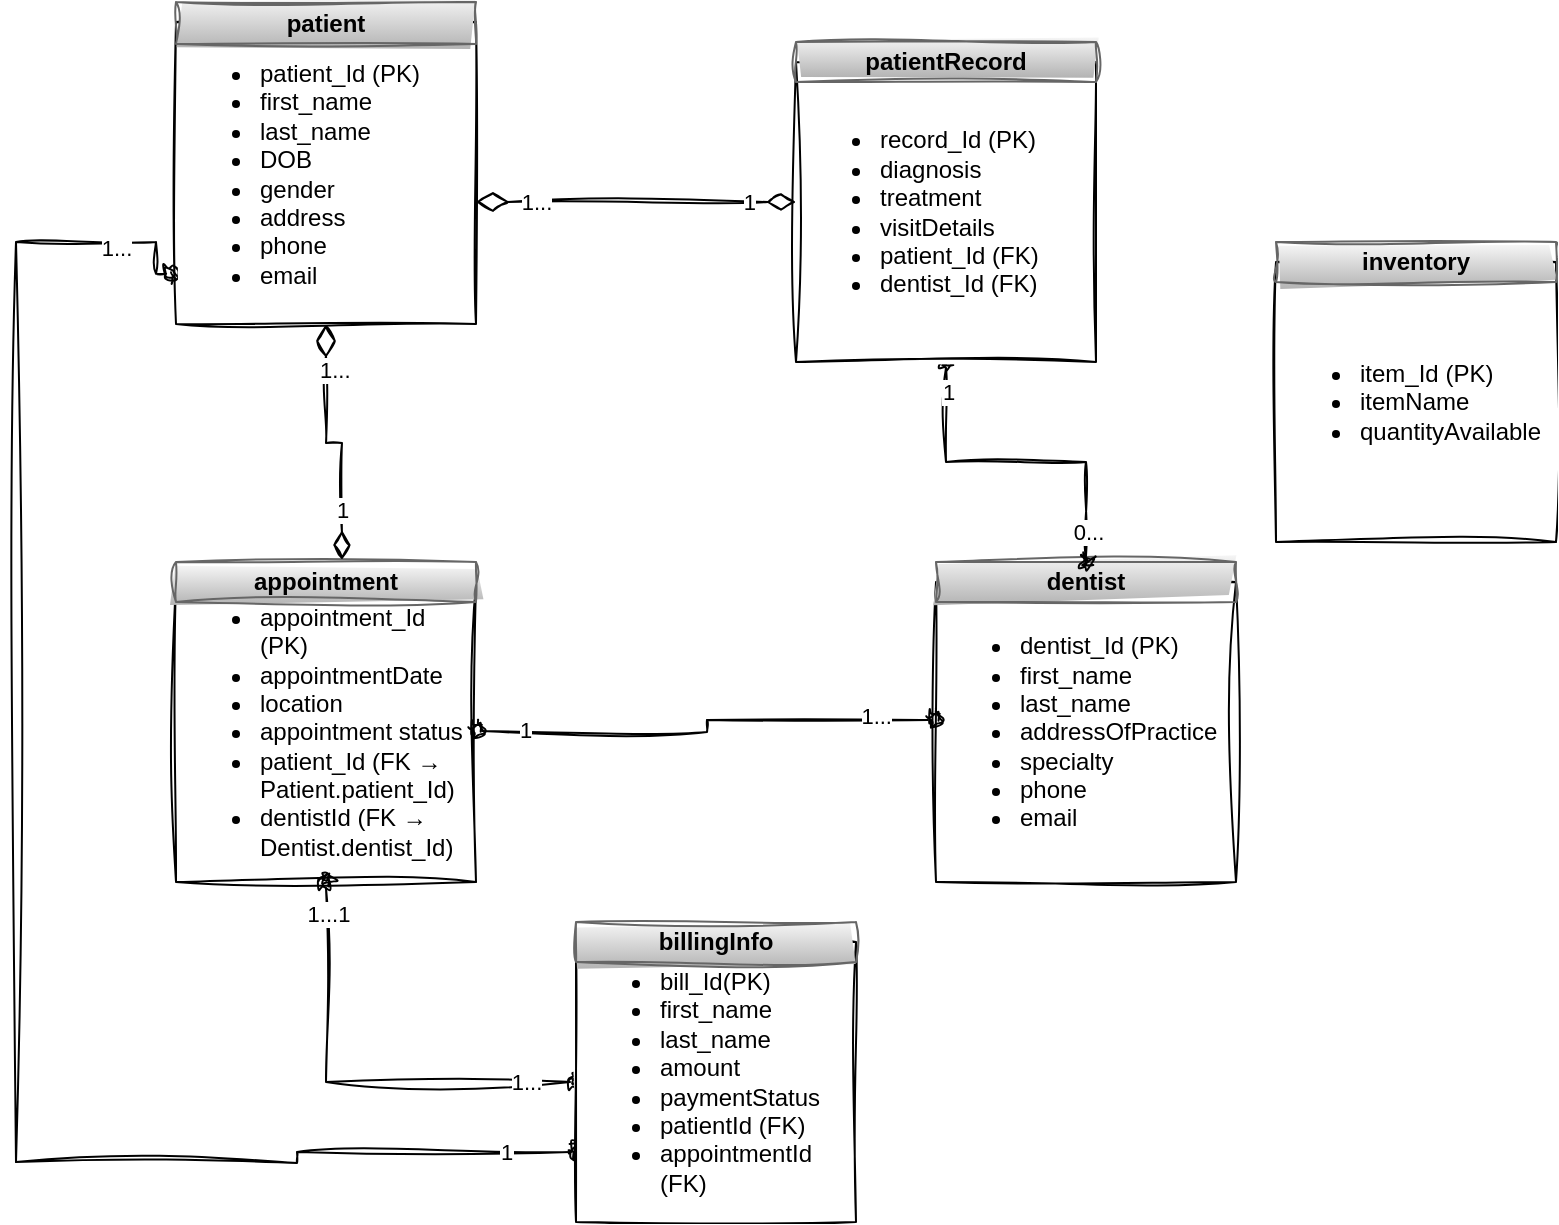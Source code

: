 <mxfile version="26.0.16">
  <diagram name="Page-1" id="0783ab3e-0a74-02c8-0abd-f7b4e66b4bec">
    <mxGraphModel dx="880" dy="472" grid="1" gridSize="10" guides="1" tooltips="1" connect="1" arrows="1" fold="1" page="1" pageScale="1" pageWidth="1169" pageHeight="827" background="#ffffff" math="0" shadow="0" adaptiveColors="auto">
      <root>
        <mxCell id="0" />
        <mxCell id="1" parent="0" />
        <mxCell id="nWddZsHLZyRrroF07stJ-41" style="edgeStyle=orthogonalEdgeStyle;rounded=0;orthogonalLoop=1;jettySize=auto;html=1;exitX=-0.013;exitY=0.834;exitDx=0;exitDy=0;endArrow=none;startFill=0;startArrow=oval;exitPerimeter=0;sketch=1;curveFitting=1;jiggle=2;" parent="1" source="nWddZsHLZyRrroF07stJ-1" edge="1">
          <mxGeometry relative="1" as="geometry">
            <mxPoint x="220" y="690" as="targetPoint" />
            <Array as="points">
              <mxPoint x="290" y="246" />
              <mxPoint x="290" y="230" />
              <mxPoint x="220" y="230" />
            </Array>
            <mxPoint x="280" y="270.5" as="sourcePoint" />
          </mxGeometry>
        </mxCell>
        <mxCell id="nWddZsHLZyRrroF07stJ-46" value="1..." style="edgeLabel;html=1;align=center;verticalAlign=middle;resizable=0;points=[];rounded=0;sketch=1;curveFitting=1;jiggle=2;" parent="nWddZsHLZyRrroF07stJ-41" vertex="1" connectable="0">
          <mxGeometry x="-0.929" y="-1" relative="1" as="geometry">
            <mxPoint x="-21" y="-2" as="offset" />
          </mxGeometry>
        </mxCell>
        <mxCell id="nWddZsHLZyRrroF07stJ-1" value="&lt;ul&gt;&lt;li&gt;patient_Id (PK)&lt;/li&gt;&lt;li&gt;first_name&lt;/li&gt;&lt;li&gt;last_name&lt;/li&gt;&lt;li&gt;DOB&lt;/li&gt;&lt;li&gt;gender&lt;/li&gt;&lt;li&gt;address&lt;/li&gt;&lt;li&gt;phone&lt;/li&gt;&lt;li&gt;email&lt;/li&gt;&lt;/ul&gt;" style="whiteSpace=wrap;html=1;aspect=fixed;align=left;rounded=0;sketch=1;curveFitting=1;jiggle=2;" parent="1" vertex="1">
          <mxGeometry x="300" y="120" width="150" height="151" as="geometry" />
        </mxCell>
        <mxCell id="nWddZsHLZyRrroF07stJ-2" value="&lt;b&gt;patient&lt;/b&gt;" style="rounded=0;whiteSpace=wrap;html=1;fillColor=#f5f5f5;strokeColor=#666666;gradientColor=#b3b3b3;sketch=1;curveFitting=1;jiggle=2;" parent="1" vertex="1">
          <mxGeometry x="300" y="110" width="150" height="21" as="geometry" />
        </mxCell>
        <mxCell id="nWddZsHLZyRrroF07stJ-3" value="&lt;ul&gt;&lt;li&gt;dentist_Id (PK)&lt;/li&gt;&lt;li&gt;first_name&lt;/li&gt;&lt;li&gt;last_name&lt;/li&gt;&lt;li&gt;addressOfPractice&lt;/li&gt;&lt;li&gt;specialty&lt;/li&gt;&lt;li&gt;phone&lt;/li&gt;&lt;li&gt;email&lt;/li&gt;&lt;/ul&gt;" style="whiteSpace=wrap;html=1;aspect=fixed;align=left;rounded=0;sketch=1;curveFitting=1;jiggle=2;" parent="1" vertex="1">
          <mxGeometry x="680" y="400" width="150" height="150" as="geometry" />
        </mxCell>
        <mxCell id="nWddZsHLZyRrroF07stJ-4" value="&lt;b&gt;dentist&lt;/b&gt;" style="rounded=0;whiteSpace=wrap;html=1;fillColor=#f5f5f5;gradientColor=#b3b3b3;strokeColor=#666666;sketch=1;curveFitting=1;jiggle=2;" parent="1" vertex="1">
          <mxGeometry x="680" y="390" width="150" height="20" as="geometry" />
        </mxCell>
        <mxCell id="nWddZsHLZyRrroF07stJ-5" value="&lt;ul&gt;&lt;li&gt;&lt;span style=&quot;background-color: transparent; color: light-dark(rgb(0, 0, 0), rgb(255, 255, 255));&quot; data-end=&quot;608&quot; data-start=&quot;591&quot;&gt;appointment_Id&lt;/span&gt;&lt;span style=&quot;background-color: transparent; color: light-dark(rgb(0, 0, 0), rgb(255, 255, 255));&quot;&gt; (PK)&lt;/span&gt;&lt;/li&gt;&lt;li&gt;&lt;span style=&quot;background-color: transparent; color: light-dark(rgb(0, 0, 0), rgb(255, 255, 255));&quot;&gt;appointmentDate&lt;/span&gt;&lt;/li&gt;&lt;li&gt;&lt;span style=&quot;background-color: transparent; color: light-dark(rgb(0, 0, 0), rgb(255, 255, 255));&quot;&gt;location&lt;/span&gt;&lt;/li&gt;&lt;li&gt;&lt;span style=&quot;background-color: transparent; color: light-dark(rgb(0, 0, 0), rgb(255, 255, 255));&quot;&gt;appointment status&lt;/span&gt;&lt;/li&gt;&lt;li&gt;&lt;span style=&quot;background-color: transparent; color: light-dark(rgb(0, 0, 0), rgb(255, 255, 255));&quot;&gt;patient_Id (FK → Patient.patient_Id)&lt;/span&gt;&lt;/li&gt;&lt;li&gt;&lt;span style=&quot;background-color: transparent; color: light-dark(rgb(0, 0, 0), rgb(255, 255, 255));&quot;&gt;dentistId (FK → Dentist.dentist_Id)&lt;/span&gt;&lt;/li&gt;&lt;/ul&gt;" style="whiteSpace=wrap;html=1;aspect=fixed;align=left;rounded=0;sketch=1;curveFitting=1;jiggle=2;" parent="1" vertex="1">
          <mxGeometry x="300" y="400" width="150" height="150" as="geometry" />
        </mxCell>
        <mxCell id="nWddZsHLZyRrroF07stJ-6" value="&lt;b&gt;appointment&lt;/b&gt;" style="rounded=0;whiteSpace=wrap;html=1;fillColor=#f5f5f5;gradientColor=#b3b3b3;strokeColor=#666666;sketch=1;curveFitting=1;jiggle=2;" parent="1" vertex="1">
          <mxGeometry x="300" y="390" width="150" height="20" as="geometry" />
        </mxCell>
        <mxCell id="nWddZsHLZyRrroF07stJ-36" style="edgeStyle=orthogonalEdgeStyle;rounded=0;orthogonalLoop=1;jettySize=auto;html=1;exitX=0.5;exitY=1;exitDx=0;exitDy=0;entryX=0.5;entryY=0;entryDx=0;entryDy=0;endArrow=oval;endFill=0;startArrow=oval;startFill=0;sketch=1;curveFitting=1;jiggle=2;" parent="1" source="nWddZsHLZyRrroF07stJ-8" target="nWddZsHLZyRrroF07stJ-4" edge="1">
          <mxGeometry relative="1" as="geometry" />
        </mxCell>
        <mxCell id="nWddZsHLZyRrroF07stJ-37" value="1" style="edgeLabel;html=1;align=center;verticalAlign=middle;resizable=0;points=[];rounded=0;sketch=1;curveFitting=1;jiggle=2;" parent="nWddZsHLZyRrroF07stJ-36" vertex="1" connectable="0">
          <mxGeometry x="-0.826" y="1" relative="1" as="geometry">
            <mxPoint as="offset" />
          </mxGeometry>
        </mxCell>
        <mxCell id="nWddZsHLZyRrroF07stJ-38" value="0..." style="edgeLabel;html=1;align=center;verticalAlign=middle;resizable=0;points=[];rounded=0;sketch=1;curveFitting=1;jiggle=2;" parent="nWddZsHLZyRrroF07stJ-36" vertex="1" connectable="0">
          <mxGeometry x="0.817" y="1" relative="1" as="geometry">
            <mxPoint as="offset" />
          </mxGeometry>
        </mxCell>
        <mxCell id="nWddZsHLZyRrroF07stJ-8" value="&lt;ul&gt;&lt;li&gt;&lt;span style=&quot;background-color: transparent; color: light-dark(rgb(0, 0, 0), rgb(255, 255, 255));&quot; data-end=&quot;830&quot; data-start=&quot;818&quot;&gt;record_Id&lt;/span&gt;&lt;span style=&quot;background-color: transparent; color: light-dark(rgb(0, 0, 0), rgb(255, 255, 255));&quot;&gt; (PK)&lt;/span&gt;&lt;/li&gt;&lt;li&gt;&lt;span style=&quot;background-color: transparent; color: light-dark(rgb(0, 0, 0), rgb(255, 255, 255));&quot;&gt;diagnosis&lt;/span&gt;&lt;/li&gt;&lt;li&gt;&lt;span style=&quot;background-color: transparent; color: light-dark(rgb(0, 0, 0), rgb(255, 255, 255));&quot;&gt;treatment&lt;/span&gt;&lt;/li&gt;&lt;li&gt;&lt;span style=&quot;background-color: transparent; color: light-dark(rgb(0, 0, 0), rgb(255, 255, 255));&quot;&gt;visitDetails&lt;/span&gt;&lt;/li&gt;&lt;li&gt;&lt;span style=&quot;background-color: transparent; color: light-dark(rgb(0, 0, 0), rgb(255, 255, 255));&quot;&gt;patient_Id (FK)&lt;/span&gt;&lt;/li&gt;&lt;li&gt;&lt;span style=&quot;background-color: transparent; color: light-dark(rgb(0, 0, 0), rgb(255, 255, 255));&quot;&gt;dentist_Id (FK)&lt;/span&gt;&lt;/li&gt;&lt;/ul&gt;" style="whiteSpace=wrap;html=1;aspect=fixed;align=left;rounded=0;sketch=1;curveFitting=1;jiggle=2;" parent="1" vertex="1">
          <mxGeometry x="610" y="140" width="150" height="150" as="geometry" />
        </mxCell>
        <mxCell id="nWddZsHLZyRrroF07stJ-9" value="&lt;b&gt;patientRecord&lt;/b&gt;" style="rounded=0;whiteSpace=wrap;html=1;fillColor=#f5f5f5;gradientColor=#b3b3b3;strokeColor=#666666;sketch=1;curveFitting=1;jiggle=2;" parent="1" vertex="1">
          <mxGeometry x="610" y="130" width="150" height="20" as="geometry" />
        </mxCell>
        <mxCell id="nWddZsHLZyRrroF07stJ-10" value="&lt;ul&gt;&lt;li&gt;&lt;span style=&quot;background-color: transparent; color: light-dark(rgb(0, 0, 0), rgb(255, 255, 255));&quot; data-end=&quot;1052&quot; data-start=&quot;1042&quot;&gt;item_Id&lt;/span&gt;&lt;span style=&quot;background-color: transparent; color: light-dark(rgb(0, 0, 0), rgb(255, 255, 255));&quot;&gt; &lt;/span&gt;&lt;span style=&quot;background-color: transparent; color: light-dark(rgb(0, 0, 0), rgb(255, 255, 255));&quot;&gt;(PK)&lt;/span&gt;&lt;/li&gt;&lt;li&gt;&lt;span style=&quot;background-color: transparent; color: light-dark(rgb(0, 0, 0), rgb(255, 255, 255));&quot;&gt;itemName&lt;/span&gt;&lt;/li&gt;&lt;li&gt;&lt;span style=&quot;background-color: transparent; color: light-dark(rgb(0, 0, 0), rgb(255, 255, 255));&quot;&gt;quantityAvailable&lt;/span&gt;&lt;/li&gt;&lt;/ul&gt;" style="whiteSpace=wrap;html=1;aspect=fixed;align=left;rounded=0;sketch=1;curveFitting=1;jiggle=2;" parent="1" vertex="1">
          <mxGeometry x="850" y="240" width="140" height="140" as="geometry" />
        </mxCell>
        <mxCell id="nWddZsHLZyRrroF07stJ-11" value="&lt;b&gt;inventory&lt;/b&gt;" style="rounded=0;whiteSpace=wrap;html=1;fillColor=#f5f5f5;gradientColor=#b3b3b3;strokeColor=#666666;sketch=1;curveFitting=1;jiggle=2;" parent="1" vertex="1">
          <mxGeometry x="850" y="230" width="140" height="20" as="geometry" />
        </mxCell>
        <mxCell id="nWddZsHLZyRrroF07stJ-40" style="edgeStyle=orthogonalEdgeStyle;rounded=0;orthogonalLoop=1;jettySize=auto;html=1;exitX=0;exitY=0.5;exitDx=0;exitDy=0;entryX=0.5;entryY=1;entryDx=0;entryDy=0;startArrow=oval;startFill=0;endArrow=oval;endFill=0;sketch=1;curveFitting=1;jiggle=2;" parent="1" source="nWddZsHLZyRrroF07stJ-12" target="nWddZsHLZyRrroF07stJ-5" edge="1">
          <mxGeometry relative="1" as="geometry" />
        </mxCell>
        <mxCell id="nWddZsHLZyRrroF07stJ-48" value="1...1" style="edgeLabel;html=1;align=center;verticalAlign=middle;resizable=0;points=[];rounded=0;sketch=1;curveFitting=1;jiggle=2;" parent="nWddZsHLZyRrroF07stJ-40" vertex="1" connectable="0">
          <mxGeometry x="0.858" y="-1" relative="1" as="geometry">
            <mxPoint as="offset" />
          </mxGeometry>
        </mxCell>
        <mxCell id="nWddZsHLZyRrroF07stJ-49" value="1..." style="edgeLabel;html=1;align=center;verticalAlign=middle;resizable=0;points=[];rounded=0;sketch=1;curveFitting=1;jiggle=2;" parent="nWddZsHLZyRrroF07stJ-40" vertex="1" connectable="0">
          <mxGeometry x="-0.778" relative="1" as="geometry">
            <mxPoint as="offset" />
          </mxGeometry>
        </mxCell>
        <mxCell id="nWddZsHLZyRrroF07stJ-44" style="edgeStyle=orthogonalEdgeStyle;rounded=0;orthogonalLoop=1;jettySize=auto;html=1;exitX=0;exitY=0.75;exitDx=0;exitDy=0;endArrow=none;startFill=0;startArrow=oval;sketch=1;curveFitting=1;jiggle=2;" parent="1" source="nWddZsHLZyRrroF07stJ-12" edge="1">
          <mxGeometry relative="1" as="geometry">
            <mxPoint x="220" y="690" as="targetPoint" />
          </mxGeometry>
        </mxCell>
        <mxCell id="nWddZsHLZyRrroF07stJ-45" value="1" style="edgeLabel;html=1;align=center;verticalAlign=middle;resizable=0;points=[];rounded=0;sketch=1;curveFitting=1;jiggle=2;" parent="nWddZsHLZyRrroF07stJ-44" vertex="1" connectable="0">
          <mxGeometry x="-0.751" relative="1" as="geometry">
            <mxPoint as="offset" />
          </mxGeometry>
        </mxCell>
        <mxCell id="nWddZsHLZyRrroF07stJ-12" value="&lt;ul&gt;&lt;li&gt;bill_Id(PK)&lt;/li&gt;&lt;li&gt;first_name&lt;/li&gt;&lt;li&gt;last_name&lt;/li&gt;&lt;li&gt;&lt;span style=&quot;background-color: transparent; color: light-dark(rgb(0, 0, 0), rgb(255, 255, 255));&quot;&gt;amount&lt;/span&gt;&lt;/li&gt;&lt;li&gt;&lt;span style=&quot;background-color: transparent; color: light-dark(rgb(0, 0, 0), rgb(255, 255, 255));&quot;&gt;paymentStatus&amp;nbsp;&lt;/span&gt;&lt;/li&gt;&lt;li&gt;&lt;span style=&quot;background-color: transparent; color: light-dark(rgb(0, 0, 0), rgb(255, 255, 255));&quot;&gt;patientId (FK)&lt;/span&gt;&lt;/li&gt;&lt;li&gt;&lt;span style=&quot;background-color: transparent; color: light-dark(rgb(0, 0, 0), rgb(255, 255, 255));&quot;&gt;appointmentId (FK)&lt;/span&gt;&lt;/li&gt;&lt;/ul&gt;" style="whiteSpace=wrap;html=1;aspect=fixed;align=left;rounded=0;sketch=1;curveFitting=1;jiggle=2;" parent="1" vertex="1">
          <mxGeometry x="500" y="580" width="140" height="140" as="geometry" />
        </mxCell>
        <mxCell id="nWddZsHLZyRrroF07stJ-13" value="&lt;b&gt;billingInfo&lt;/b&gt;" style="rounded=0;whiteSpace=wrap;html=1;fillColor=#f5f5f5;gradientColor=#b3b3b3;strokeColor=#666666;sketch=1;curveFitting=1;jiggle=2;" parent="1" vertex="1">
          <mxGeometry x="500" y="570" width="140" height="20" as="geometry" />
        </mxCell>
        <mxCell id="nWddZsHLZyRrroF07stJ-22" value="" style="endArrow=diamondThin;html=1;endSize=12;startArrow=diamondThin;startSize=14;startFill=0;edgeStyle=orthogonalEdgeStyle;rounded=0;entryX=0.553;entryY=-0.05;entryDx=0;entryDy=0;entryPerimeter=0;exitX=0.5;exitY=1;exitDx=0;exitDy=0;endFill=0;sketch=1;curveFitting=1;jiggle=2;" parent="1" source="nWddZsHLZyRrroF07stJ-1" target="nWddZsHLZyRrroF07stJ-6" edge="1">
          <mxGeometry relative="1" as="geometry">
            <mxPoint x="330" y="280" as="sourcePoint" />
            <mxPoint x="490" y="280" as="targetPoint" />
          </mxGeometry>
        </mxCell>
        <mxCell id="nWddZsHLZyRrroF07stJ-23" value="1..." style="edgeLabel;resizable=0;html=1;align=left;verticalAlign=top;rounded=0;sketch=1;curveFitting=1;jiggle=2;" parent="nWddZsHLZyRrroF07stJ-22" connectable="0" vertex="1">
          <mxGeometry x="-1" relative="1" as="geometry">
            <mxPoint x="-5" y="10" as="offset" />
          </mxGeometry>
        </mxCell>
        <mxCell id="nWddZsHLZyRrroF07stJ-25" value="1" style="edgeLabel;html=1;align=center;verticalAlign=middle;resizable=0;points=[];rounded=0;sketch=1;curveFitting=1;jiggle=2;" parent="nWddZsHLZyRrroF07stJ-22" vertex="1" connectable="0">
          <mxGeometry x="0.593" relative="1" as="geometry">
            <mxPoint as="offset" />
          </mxGeometry>
        </mxCell>
        <mxCell id="nWddZsHLZyRrroF07stJ-26" value="" style="endArrow=oval;html=1;startArrow=oval;startFill=0;edgeStyle=orthogonalEdgeStyle;rounded=0;endFill=0;entryX=-0.007;entryY=0.46;entryDx=0;entryDy=0;entryPerimeter=0;sketch=1;curveFitting=1;jiggle=2;curved=0;" parent="1" target="nWddZsHLZyRrroF07stJ-3" edge="1">
          <mxGeometry relative="1" as="geometry">
            <mxPoint x="450" y="474.5" as="sourcePoint" />
            <mxPoint x="680" y="475" as="targetPoint" />
          </mxGeometry>
        </mxCell>
        <mxCell id="nWddZsHLZyRrroF07stJ-27" value="1" style="edgeLabel;resizable=0;html=1;align=left;verticalAlign=top;rounded=0;sketch=1;curveFitting=1;jiggle=2;" parent="nWddZsHLZyRrroF07stJ-26" connectable="0" vertex="1">
          <mxGeometry x="-1" relative="1" as="geometry">
            <mxPoint x="20" y="-14" as="offset" />
          </mxGeometry>
        </mxCell>
        <mxCell id="nWddZsHLZyRrroF07stJ-28" value="1..." style="edgeLabel;resizable=0;html=1;align=right;verticalAlign=top;rounded=0;sketch=1;curveFitting=1;jiggle=2;" parent="nWddZsHLZyRrroF07stJ-26" connectable="0" vertex="1">
          <mxGeometry x="1" relative="1" as="geometry">
            <mxPoint x="-20" y="-15" as="offset" />
          </mxGeometry>
        </mxCell>
        <mxCell id="nWddZsHLZyRrroF07stJ-30" value="" style="endArrow=diamondThin;html=1;endSize=12;startArrow=diamondThin;startSize=14;startFill=0;edgeStyle=orthogonalEdgeStyle;rounded=0;endFill=0;sketch=1;curveFitting=1;jiggle=2;" parent="1" edge="1">
          <mxGeometry relative="1" as="geometry">
            <mxPoint x="450" y="210" as="sourcePoint" />
            <mxPoint x="610" y="210" as="targetPoint" />
          </mxGeometry>
        </mxCell>
        <mxCell id="nWddZsHLZyRrroF07stJ-32" value="1" style="edgeLabel;resizable=0;html=1;align=right;verticalAlign=top;rounded=0;sketch=1;curveFitting=1;jiggle=2;" parent="nWddZsHLZyRrroF07stJ-30" connectable="0" vertex="1">
          <mxGeometry x="1" relative="1" as="geometry">
            <mxPoint x="-20" y="-13" as="offset" />
          </mxGeometry>
        </mxCell>
        <mxCell id="nWddZsHLZyRrroF07stJ-35" value="1..." style="edgeLabel;html=1;align=center;verticalAlign=middle;resizable=0;points=[];rounded=0;sketch=1;curveFitting=1;jiggle=2;" parent="nWddZsHLZyRrroF07stJ-30" vertex="1" connectable="0">
          <mxGeometry x="-0.6" y="-7" relative="1" as="geometry">
            <mxPoint x="-2" y="-7" as="offset" />
          </mxGeometry>
        </mxCell>
      </root>
    </mxGraphModel>
  </diagram>
</mxfile>

